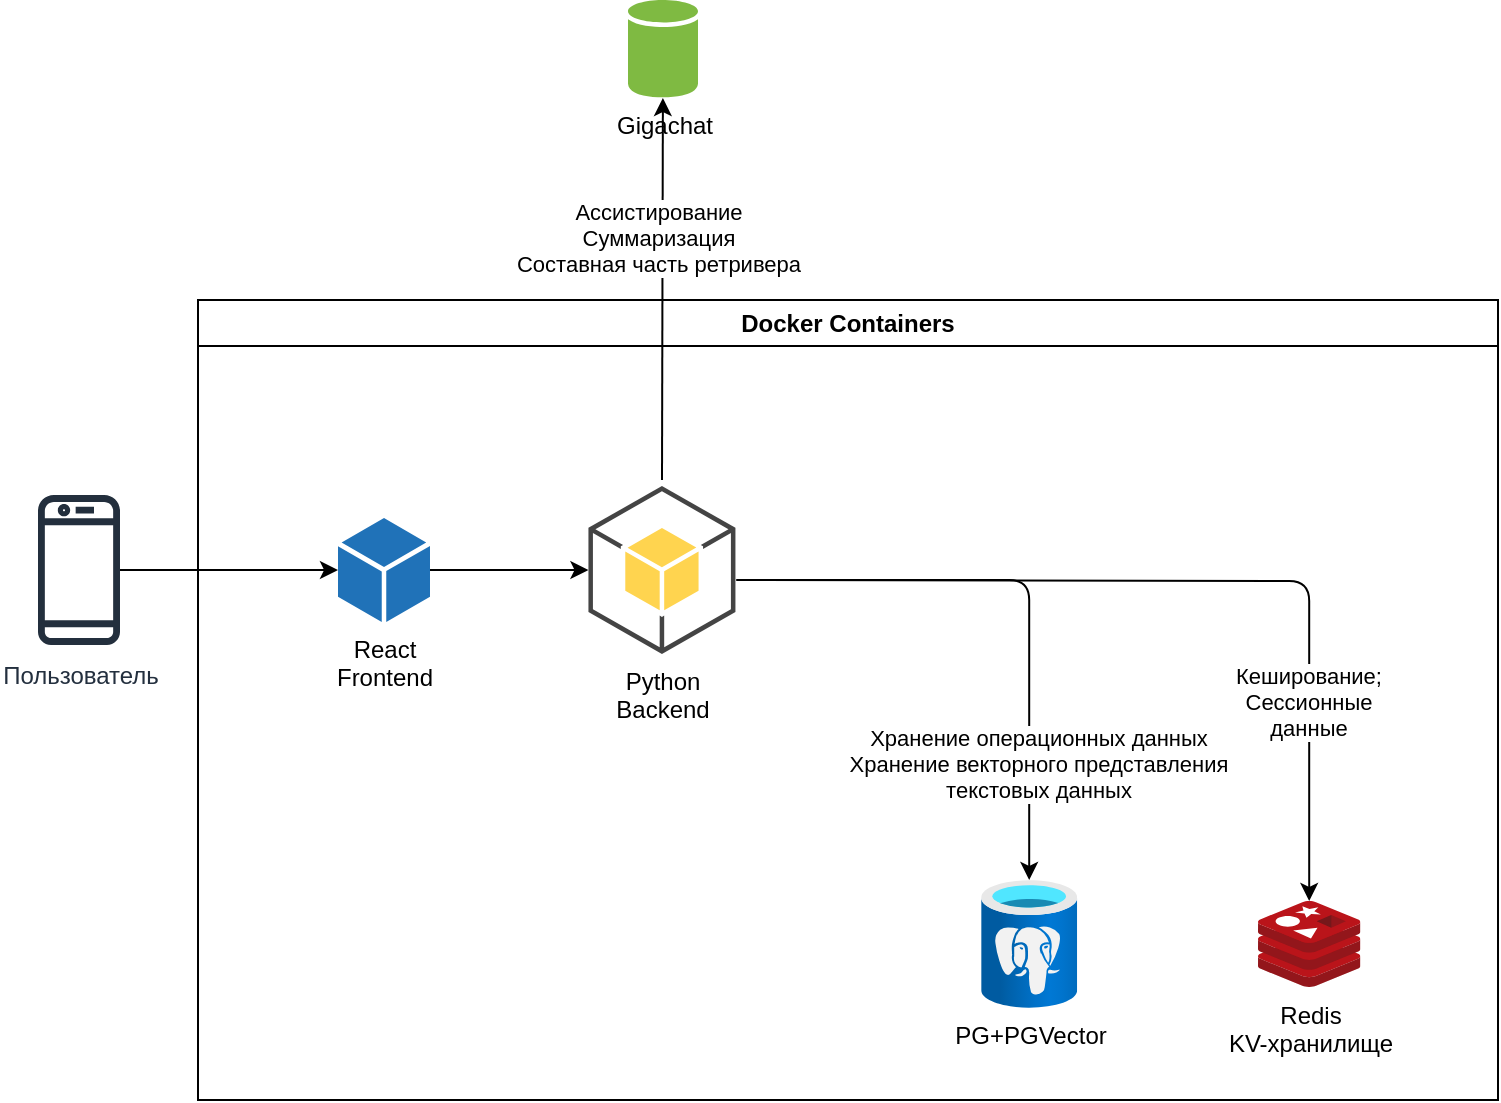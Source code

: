 <mxfile scale="1" border="10">
    <diagram id="KqGvIRFhO_OHiRRsd4W4" name="Page-1">
        <mxGraphModel dx="828" dy="527" grid="1" gridSize="10" guides="1" tooltips="1" connect="1" arrows="1" fold="1" page="1" pageScale="1" pageWidth="827" pageHeight="1169" background="#ffffff" math="0" shadow="0">
            <root>
                <mxCell id="0"/>
                <mxCell id="1" parent="0"/>
                <mxCell id="11" style="edgeStyle=elbowEdgeStyle;html=1;" parent="1" source="7" target="49" edge="1">
                    <mxGeometry relative="1" as="geometry">
                        <mxPoint x="390" y="594.995" as="targetPoint"/>
                    </mxGeometry>
                </mxCell>
                <mxCell id="7" value="Пользователь" style="sketch=0;outlineConnect=0;fontColor=#232F3E;gradientColor=none;fillColor=#232F3D;strokeColor=none;dashed=0;verticalLabelPosition=bottom;verticalAlign=top;align=center;html=1;fontSize=12;fontStyle=0;aspect=fixed;pointerEvents=1;shape=mxgraph.aws4.mobile_client;" parent="1" vertex="1">
                    <mxGeometry x="280" y="556" width="41" height="78" as="geometry"/>
                </mxCell>
                <mxCell id="8" value="Docker Containers" style="swimlane;whiteSpace=wrap;html=1;" parent="1" vertex="1">
                    <mxGeometry x="360" y="460" width="650" height="400" as="geometry"/>
                </mxCell>
                <mxCell id="3" value="Redis&lt;br&gt;KV-хранилище" style="sketch=0;aspect=fixed;html=1;points=[];align=center;image;fontSize=12;image=img/lib/mscae/Cache_Redis_Product.svg;" parent="8" vertex="1">
                    <mxGeometry x="530" y="300.5" width="51.19" height="43" as="geometry"/>
                </mxCell>
                <mxCell id="34" style="edgeStyle=orthogonalEdgeStyle;html=1;" parent="8" target="3" edge="1">
                    <mxGeometry relative="1" as="geometry">
                        <mxPoint x="270" y="140" as="sourcePoint"/>
                    </mxGeometry>
                </mxCell>
                <mxCell id="35" value="Кеширование;&lt;br&gt;Сессионные&lt;br&gt;данные" style="edgeLabel;html=1;align=center;verticalAlign=middle;resizable=0;points=[];" parent="34" vertex="1" connectable="0">
                    <mxGeometry x="-0.299" y="3" relative="1" as="geometry">
                        <mxPoint x="129" y="63" as="offset"/>
                    </mxGeometry>
                </mxCell>
                <mxCell id="36" style="edgeStyle=orthogonalEdgeStyle;html=1;" parent="8" target="43" edge="1">
                    <mxGeometry relative="1" as="geometry">
                        <mxPoint x="270" y="140" as="sourcePoint"/>
                        <mxPoint x="229.1" y="280" as="targetPoint"/>
                        <Array as="points">
                            <mxPoint x="269" y="140"/>
                            <mxPoint x="416" y="140"/>
                        </Array>
                    </mxGeometry>
                </mxCell>
                <mxCell id="37" value="Хранение операционных данных&lt;br&gt;Хранение векторного представления&lt;br&gt;текстовых данных" style="edgeLabel;html=1;align=center;verticalAlign=middle;resizable=0;points=[];" parent="36" vertex="1" connectable="0">
                    <mxGeometry x="0.125" y="2" relative="1" as="geometry">
                        <mxPoint x="2" y="72" as="offset"/>
                    </mxGeometry>
                </mxCell>
                <mxCell id="40" style="edgeStyle=orthogonalEdgeStyle;html=1;" parent="8" source="49" target="44" edge="1">
                    <mxGeometry relative="1" as="geometry">
                        <mxPoint x="110" y="134.995" as="sourcePoint"/>
                        <mxPoint x="200" y="134.995" as="targetPoint"/>
                    </mxGeometry>
                </mxCell>
                <mxCell id="43" value="PG+PGVector" style="aspect=fixed;html=1;points=[];align=center;image;fontSize=12;image=img/lib/azure2/databases/Azure_Database_PostgreSQL_Server.svg;" parent="8" vertex="1">
                    <mxGeometry x="391.59" y="290" width="48" height="64" as="geometry"/>
                </mxCell>
                <mxCell id="44" value="Python &lt;br&gt;Backend" style="outlineConnect=0;dashed=0;verticalLabelPosition=bottom;verticalAlign=top;align=center;html=1;shape=mxgraph.aws3.android;fillColor=#FFD44F;gradientColor=none;" parent="8" vertex="1">
                    <mxGeometry x="195.22" y="93" width="73.5" height="84" as="geometry"/>
                </mxCell>
                <mxCell id="49" value="React&lt;br&gt;Frontend" style="sketch=0;pointerEvents=1;shadow=0;dashed=0;html=1;strokeColor=none;labelPosition=center;verticalLabelPosition=bottom;verticalAlign=top;outlineConnect=0;align=center;shape=mxgraph.office.concepts.node_generic;fillColor=#2072B8;" parent="8" vertex="1">
                    <mxGeometry x="70" y="109" width="46" height="52" as="geometry"/>
                </mxCell>
                <mxCell id="33" style="edgeStyle=none;html=1;" parent="1" target="48" edge="1">
                    <mxGeometry relative="1" as="geometry">
                        <mxPoint x="592" y="550" as="sourcePoint"/>
                        <mxPoint x="591.975" y="340" as="targetPoint"/>
                    </mxGeometry>
                </mxCell>
                <mxCell id="38" value="Ассистирование&lt;br&gt;Суммаризация&lt;br&gt;Составная часть ретривера" style="edgeLabel;html=1;align=center;verticalAlign=middle;resizable=0;points=[];" parent="33" vertex="1" connectable="0">
                    <mxGeometry x="0.406" y="-3" relative="1" as="geometry">
                        <mxPoint x="-6" y="13" as="offset"/>
                    </mxGeometry>
                </mxCell>
                <mxCell id="48" value="Gigachat" style="sketch=0;shadow=0;dashed=0;html=1;strokeColor=none;labelPosition=center;verticalLabelPosition=bottom;verticalAlign=top;outlineConnect=0;align=center;shape=mxgraph.office.databases.database;fillColor=#7FBA42;" parent="1" vertex="1">
                    <mxGeometry x="575" y="310" width="35" height="49" as="geometry"/>
                </mxCell>
            </root>
        </mxGraphModel>
    </diagram>
</mxfile>
